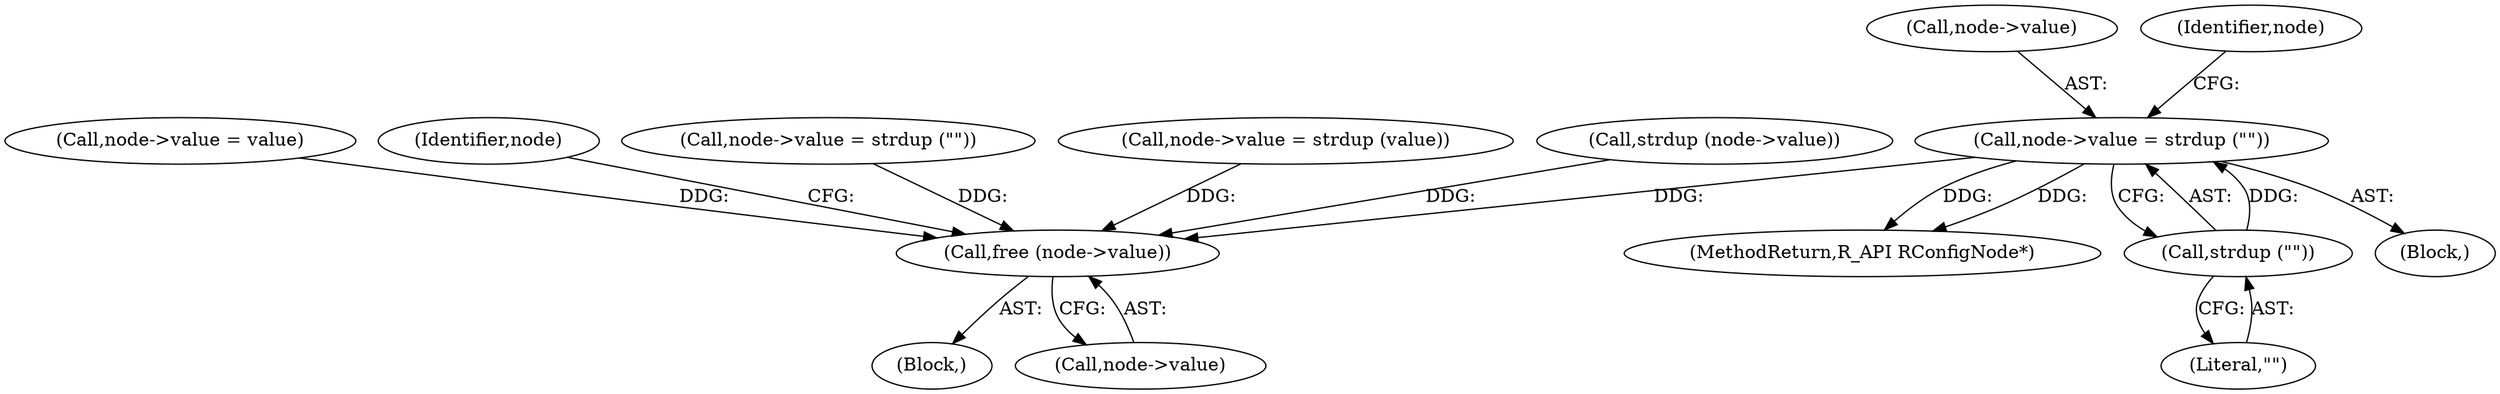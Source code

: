 digraph "0_radare2_f85bc674b2a2256a364fe796351bc1971e106005@API" {
"1000227" [label="(Call,node->value = strdup (\"\"))"];
"1000231" [label="(Call,strdup (\"\"))"];
"1000400" [label="(Call,free (node->value))"];
"1000389" [label="(Block,)"];
"1000401" [label="(Call,node->value)"];
"1000212" [label="(Call,node->value = value)"];
"1000406" [label="(Identifier,node)"];
"1000400" [label="(Call,free (node->value))"];
"1000228" [label="(Call,node->value)"];
"1000231" [label="(Call,strdup (\"\"))"];
"1000171" [label="(Call,node->value = strdup (\"\"))"];
"1000252" [label="(Call,node->value = strdup (value))"];
"1000156" [label="(Call,strdup (node->value))"];
"1000232" [label="(Literal,\"\")"];
"1000227" [label="(Call,node->value = strdup (\"\"))"];
"1000418" [label="(MethodReturn,R_API RConfigNode*)"];
"1000235" [label="(Identifier,node)"];
"1000222" [label="(Block,)"];
"1000227" -> "1000222"  [label="AST: "];
"1000227" -> "1000231"  [label="CFG: "];
"1000228" -> "1000227"  [label="AST: "];
"1000231" -> "1000227"  [label="AST: "];
"1000235" -> "1000227"  [label="CFG: "];
"1000227" -> "1000418"  [label="DDG: "];
"1000227" -> "1000418"  [label="DDG: "];
"1000231" -> "1000227"  [label="DDG: "];
"1000227" -> "1000400"  [label="DDG: "];
"1000231" -> "1000232"  [label="CFG: "];
"1000232" -> "1000231"  [label="AST: "];
"1000400" -> "1000389"  [label="AST: "];
"1000400" -> "1000401"  [label="CFG: "];
"1000401" -> "1000400"  [label="AST: "];
"1000406" -> "1000400"  [label="CFG: "];
"1000171" -> "1000400"  [label="DDG: "];
"1000252" -> "1000400"  [label="DDG: "];
"1000156" -> "1000400"  [label="DDG: "];
"1000212" -> "1000400"  [label="DDG: "];
}
